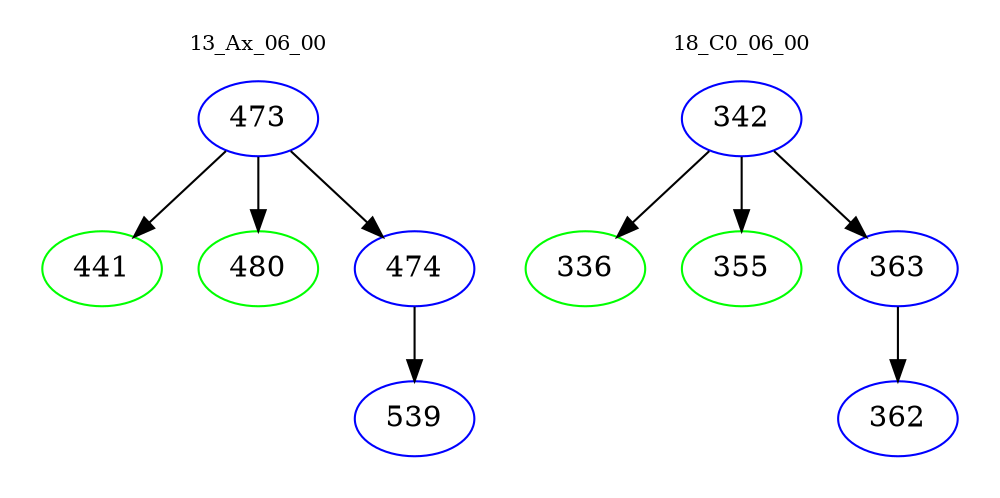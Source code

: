 digraph{
subgraph cluster_0 {
color = white
label = "13_Ax_06_00";
fontsize=10;
T0_473 [label="473", color="blue"]
T0_473 -> T0_441 [color="black"]
T0_441 [label="441", color="green"]
T0_473 -> T0_480 [color="black"]
T0_480 [label="480", color="green"]
T0_473 -> T0_474 [color="black"]
T0_474 [label="474", color="blue"]
T0_474 -> T0_539 [color="black"]
T0_539 [label="539", color="blue"]
}
subgraph cluster_1 {
color = white
label = "18_C0_06_00";
fontsize=10;
T1_342 [label="342", color="blue"]
T1_342 -> T1_336 [color="black"]
T1_336 [label="336", color="green"]
T1_342 -> T1_355 [color="black"]
T1_355 [label="355", color="green"]
T1_342 -> T1_363 [color="black"]
T1_363 [label="363", color="blue"]
T1_363 -> T1_362 [color="black"]
T1_362 [label="362", color="blue"]
}
}
